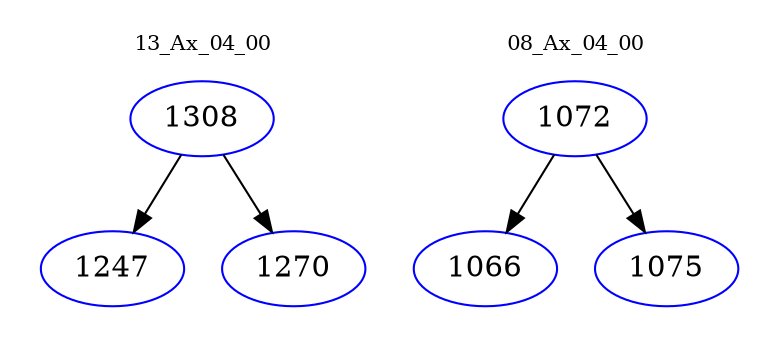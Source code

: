 digraph{
subgraph cluster_0 {
color = white
label = "13_Ax_04_00";
fontsize=10;
T0_1308 [label="1308", color="blue"]
T0_1308 -> T0_1247 [color="black"]
T0_1247 [label="1247", color="blue"]
T0_1308 -> T0_1270 [color="black"]
T0_1270 [label="1270", color="blue"]
}
subgraph cluster_1 {
color = white
label = "08_Ax_04_00";
fontsize=10;
T1_1072 [label="1072", color="blue"]
T1_1072 -> T1_1066 [color="black"]
T1_1066 [label="1066", color="blue"]
T1_1072 -> T1_1075 [color="black"]
T1_1075 [label="1075", color="blue"]
}
}
